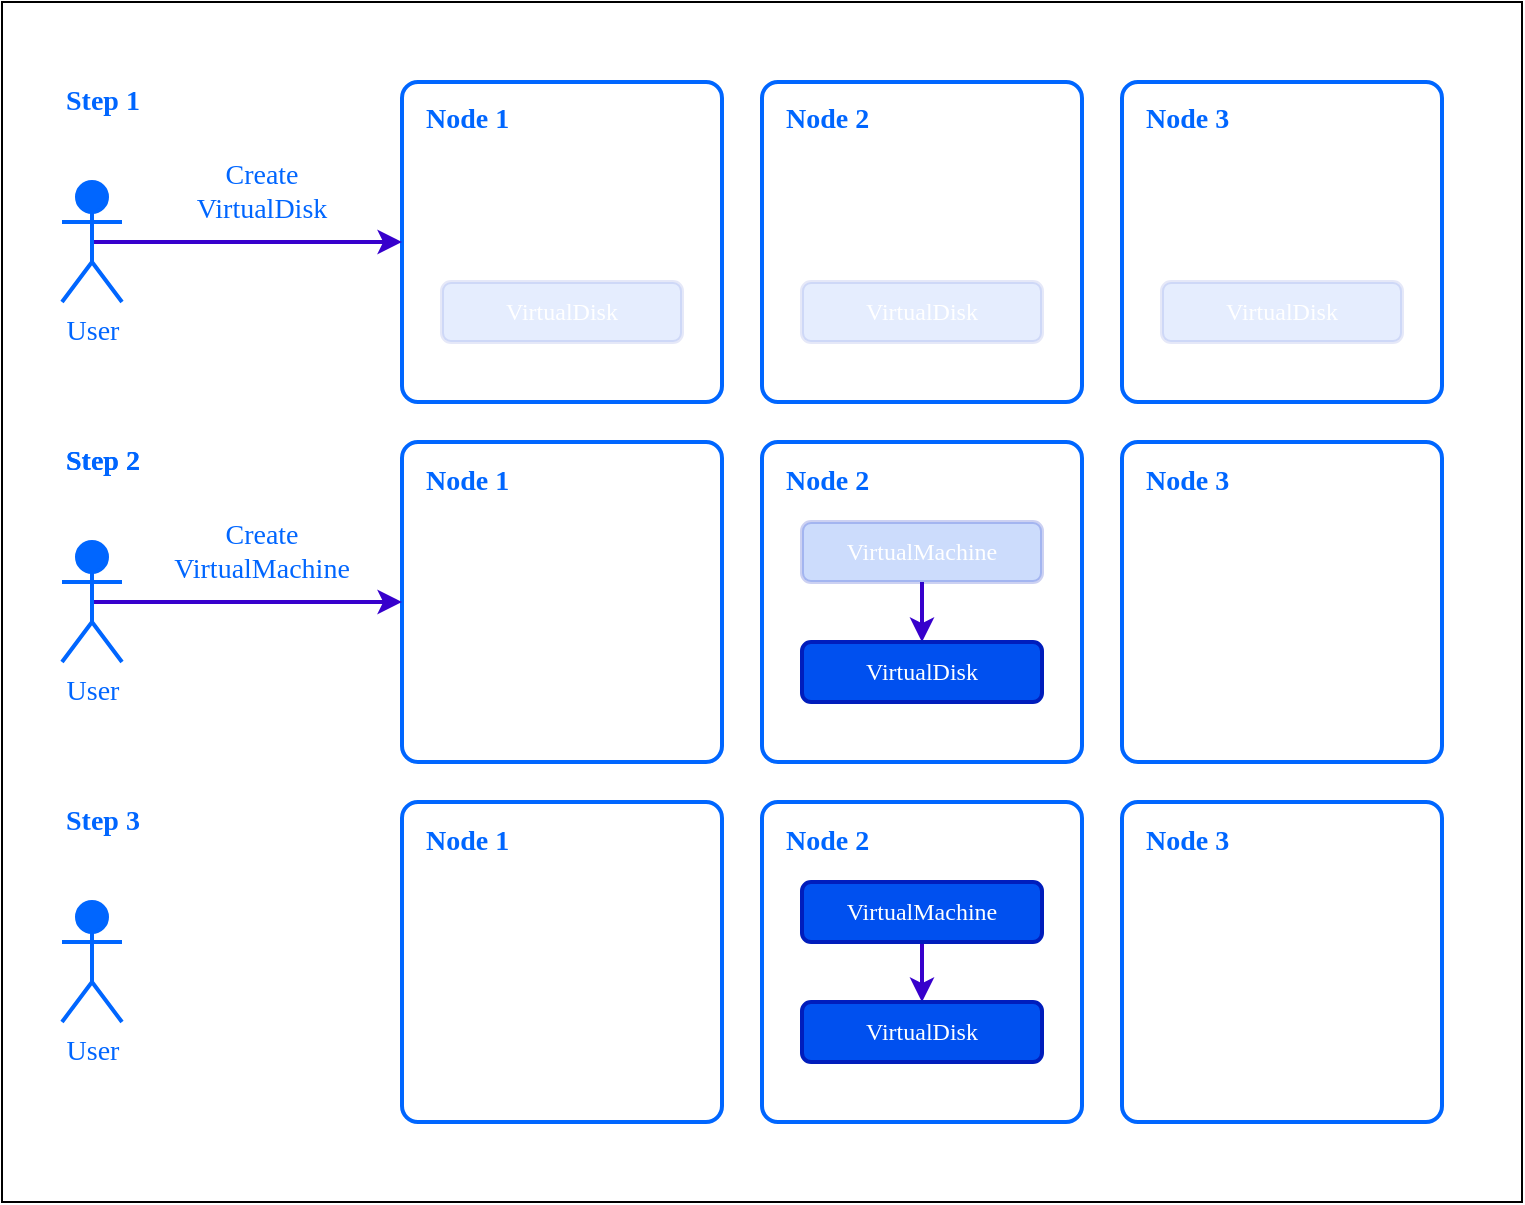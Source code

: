 <mxfile>
    <diagram id="6EXt89o7fHejoy0miyVt" name="Page-1">
        <mxGraphModel dx="957" dy="711" grid="1" gridSize="10" guides="1" tooltips="1" connect="1" arrows="1" fold="1" page="1" pageScale="1" pageWidth="850" pageHeight="1100" math="0" shadow="0">
            <root>
                <mxCell id="0"/>
                <mxCell id="1" parent="0"/>
                <mxCell id="53" value="" style="rounded=0;whiteSpace=wrap;html=1;fontFamily=JetBrains Mono;fontSource=https%3A%2F%2Ffonts.googleapis.com%2Fcss%3Ffamily%3DJetBrains%2BMono;fontSize=14;fillColor=#FFFFFF;" parent="1" vertex="1">
                    <mxGeometry width="760" height="600" as="geometry"/>
                </mxCell>
                <mxCell id="2" value="" style="rounded=1;whiteSpace=wrap;html=1;fillColor=none;fontColor=#0066ff;strokeColor=#0066ff;arcSize=5;strokeWidth=2;fontFamily=JetBrains Mono;fontSource=https%3A%2F%2Ffonts.googleapis.com%2Fcss%3Ffamily%3DJetBrains%2BMono;gradientColor=none;fillStyle=hatch;" parent="1" vertex="1">
                    <mxGeometry x="200" y="40" width="160" height="160" as="geometry"/>
                </mxCell>
                <mxCell id="5" value="Node 1" style="text;html=1;strokeColor=none;fillColor=none;align=left;verticalAlign=middle;whiteSpace=wrap;rounded=0;fontColor=#0066ff;strokeWidth=2;fontFamily=JetBrains Mono;fontSource=https%3A%2F%2Ffonts.googleapis.com%2Fcss%3Ffamily%3DJetBrains%2BMono;fontSize=14;fontStyle=1" parent="1" vertex="1">
                    <mxGeometry x="210" y="49" width="60" height="20" as="geometry"/>
                </mxCell>
                <mxCell id="39" value="" style="rounded=1;whiteSpace=wrap;html=1;fillColor=none;fontColor=#0066ff;strokeColor=#0066ff;arcSize=5;strokeWidth=2;fontFamily=JetBrains Mono;fontSource=https%3A%2F%2Ffonts.googleapis.com%2Fcss%3Ffamily%3DJetBrains%2BMono;gradientColor=none;fillStyle=hatch;" parent="1" vertex="1">
                    <mxGeometry x="380" y="40" width="160" height="160" as="geometry"/>
                </mxCell>
                <mxCell id="40" value="Node 2" style="text;html=1;strokeColor=none;fillColor=none;align=left;verticalAlign=middle;whiteSpace=wrap;rounded=0;fontColor=#0066ff;strokeWidth=2;fontFamily=JetBrains Mono;fontSource=https%3A%2F%2Ffonts.googleapis.com%2Fcss%3Ffamily%3DJetBrains%2BMono;fontSize=14;fontStyle=1" parent="1" vertex="1">
                    <mxGeometry x="390" y="49" width="60" height="20" as="geometry"/>
                </mxCell>
                <mxCell id="74" value="" style="rounded=1;whiteSpace=wrap;html=1;fillColor=none;fontColor=#0066ff;strokeColor=#0066ff;arcSize=5;strokeWidth=2;fontFamily=JetBrains Mono;fontSource=https%3A%2F%2Ffonts.googleapis.com%2Fcss%3Ffamily%3DJetBrains%2BMono;gradientColor=none;fillStyle=hatch;" parent="1" vertex="1">
                    <mxGeometry x="560" y="40" width="160" height="160" as="geometry"/>
                </mxCell>
                <mxCell id="75" value="Node 3" style="text;html=1;strokeColor=none;fillColor=none;align=left;verticalAlign=middle;whiteSpace=wrap;rounded=0;fontColor=#0066ff;strokeWidth=2;fontFamily=JetBrains Mono;fontSource=https%3A%2F%2Ffonts.googleapis.com%2Fcss%3Ffamily%3DJetBrains%2BMono;fontSize=14;fontStyle=1" parent="1" vertex="1">
                    <mxGeometry x="570" y="49" width="60" height="20" as="geometry"/>
                </mxCell>
                <mxCell id="78" style="edgeStyle=none;html=1;exitX=0.5;exitY=0.5;exitDx=0;exitDy=0;exitPerimeter=0;entryX=0;entryY=0.5;entryDx=0;entryDy=0;fontFamily=JetBrains Mono;fontSource=https%3A%2F%2Ffonts.googleapis.com%2Fcss%3Ffamily%3DJetBrains%2BMono;fontSize=14;fontColor=#0066FF;strokeWidth=2;fillColor=#6a00ff;strokeColor=#3700CC;" parent="1" source="76" target="2" edge="1">
                    <mxGeometry relative="1" as="geometry"/>
                </mxCell>
                <mxCell id="76" value="&lt;font color=&quot;#0066ff&quot; style=&quot;font-size: 14px;&quot;&gt;User&lt;/font&gt;" style="shape=umlActor;verticalLabelPosition=bottom;verticalAlign=top;html=1;outlineConnect=0;fillColor=#0066FF;fontColor=#ffffff;strokeColor=#0066FF;strokeWidth=2;fontFamily=JetBrains Mono;fontSource=https%3A%2F%2Ffonts.googleapis.com%2Fcss%3Ffamily%3DJetBrains%2BMono;fontStyle=0;fontSize=14;" parent="1" vertex="1">
                    <mxGeometry x="30" y="90" width="30" height="60" as="geometry"/>
                </mxCell>
                <mxCell id="80" value="Create VirtualDisk" style="text;html=1;strokeColor=none;fillColor=none;align=center;verticalAlign=middle;whiteSpace=wrap;rounded=0;strokeWidth=2;fontFamily=JetBrains Mono;fontSource=https%3A%2F%2Ffonts.googleapis.com%2Fcss%3Ffamily%3DJetBrains%2BMono;fontSize=14;fontColor=#0066FF;opacity=30;" parent="1" vertex="1">
                    <mxGeometry x="100" y="80" width="60" height="30" as="geometry"/>
                </mxCell>
                <mxCell id="81" value="" style="rounded=1;whiteSpace=wrap;html=1;fillColor=none;fontColor=#0066ff;strokeColor=#0066ff;arcSize=5;strokeWidth=2;fontFamily=JetBrains Mono;fontSource=https%3A%2F%2Ffonts.googleapis.com%2Fcss%3Ffamily%3DJetBrains%2BMono;gradientColor=none;fillStyle=hatch;" parent="1" vertex="1">
                    <mxGeometry x="200" y="220" width="160" height="160" as="geometry"/>
                </mxCell>
                <mxCell id="82" value="" style="rounded=1;whiteSpace=wrap;html=1;fillColor=none;fontColor=#0066ff;strokeColor=#0066ff;arcSize=5;strokeWidth=2;fontFamily=JetBrains Mono;fontSource=https%3A%2F%2Ffonts.googleapis.com%2Fcss%3Ffamily%3DJetBrains%2BMono;gradientColor=none;fillStyle=hatch;" parent="1" vertex="1">
                    <mxGeometry x="380" y="220" width="160" height="160" as="geometry"/>
                </mxCell>
                <mxCell id="83" value="" style="rounded=1;whiteSpace=wrap;html=1;fillColor=none;fontColor=#0066ff;strokeColor=#0066ff;arcSize=5;strokeWidth=2;fontFamily=JetBrains Mono;fontSource=https%3A%2F%2Ffonts.googleapis.com%2Fcss%3Ffamily%3DJetBrains%2BMono;gradientColor=none;fillStyle=hatch;" parent="1" vertex="1">
                    <mxGeometry x="560" y="220" width="160" height="160" as="geometry"/>
                </mxCell>
                <mxCell id="84" style="edgeStyle=none;html=1;exitX=0.5;exitY=0.5;exitDx=0;exitDy=0;exitPerimeter=0;entryX=0;entryY=0.5;entryDx=0;entryDy=0;fontFamily=JetBrains Mono;fontSource=https%3A%2F%2Ffonts.googleapis.com%2Fcss%3Ffamily%3DJetBrains%2BMono;fontSize=14;fontColor=#0066FF;strokeWidth=2;fillColor=#6a00ff;strokeColor=#3700CC;" parent="1" source="85" target="81" edge="1">
                    <mxGeometry relative="1" as="geometry"/>
                </mxCell>
                <mxCell id="85" value="&lt;font color=&quot;#0066ff&quot; style=&quot;font-size: 14px;&quot;&gt;User&lt;/font&gt;" style="shape=umlActor;verticalLabelPosition=bottom;verticalAlign=top;html=1;outlineConnect=0;fillColor=#0066FF;fontColor=#ffffff;strokeColor=#0066FF;strokeWidth=2;fontFamily=JetBrains Mono;fontSource=https%3A%2F%2Ffonts.googleapis.com%2Fcss%3Ffamily%3DJetBrains%2BMono;fontStyle=0;fontSize=14;" parent="1" vertex="1">
                    <mxGeometry x="30" y="270" width="30" height="60" as="geometry"/>
                </mxCell>
                <mxCell id="86" value="Create VirtualMachine" style="text;html=1;strokeColor=none;fillColor=none;align=center;verticalAlign=middle;whiteSpace=wrap;rounded=0;strokeWidth=2;fontFamily=JetBrains Mono;fontSource=https%3A%2F%2Ffonts.googleapis.com%2Fcss%3Ffamily%3DJetBrains%2BMono;fontSize=14;fontColor=#0066FF;opacity=30;" parent="1" vertex="1">
                    <mxGeometry x="100" y="260" width="60" height="30" as="geometry"/>
                </mxCell>
                <mxCell id="87" value="Node 1" style="text;html=1;strokeColor=none;fillColor=none;align=left;verticalAlign=middle;whiteSpace=wrap;rounded=0;fontColor=#0066ff;strokeWidth=2;fontFamily=JetBrains Mono;fontSource=https%3A%2F%2Ffonts.googleapis.com%2Fcss%3Ffamily%3DJetBrains%2BMono;fontSize=14;fontStyle=1" parent="1" vertex="1">
                    <mxGeometry x="210" y="230" width="60" height="20" as="geometry"/>
                </mxCell>
                <mxCell id="88" value="Node 2" style="text;html=1;strokeColor=none;fillColor=none;align=left;verticalAlign=middle;whiteSpace=wrap;rounded=0;fontColor=#0066ff;strokeWidth=2;fontFamily=JetBrains Mono;fontSource=https%3A%2F%2Ffonts.googleapis.com%2Fcss%3Ffamily%3DJetBrains%2BMono;fontSize=14;fontStyle=1" parent="1" vertex="1">
                    <mxGeometry x="390" y="230" width="60" height="20" as="geometry"/>
                </mxCell>
                <mxCell id="89" value="Node 3" style="text;html=1;strokeColor=none;fillColor=none;align=left;verticalAlign=middle;whiteSpace=wrap;rounded=0;fontColor=#0066ff;strokeWidth=2;fontFamily=JetBrains Mono;fontSource=https%3A%2F%2Ffonts.googleapis.com%2Fcss%3Ffamily%3DJetBrains%2BMono;fontSize=14;fontStyle=1" parent="1" vertex="1">
                    <mxGeometry x="570" y="230" width="60" height="20" as="geometry"/>
                </mxCell>
                <mxCell id="95" style="edgeStyle=none;html=1;exitX=0.5;exitY=1;exitDx=0;exitDy=0;strokeWidth=2;fontFamily=JetBrains Mono;fontSource=https%3A%2F%2Ffonts.googleapis.com%2Fcss%3Ffamily%3DJetBrains%2BMono;fontSize=12;fontColor=#0066FF;fillColor=#6a00ff;strokeColor=#3700CC;" parent="1" source="90" target="91" edge="1">
                    <mxGeometry relative="1" as="geometry"/>
                </mxCell>
                <mxCell id="90" value="VirtualMachine" style="rounded=1;whiteSpace=wrap;html=1;strokeColor=#001DBC;strokeWidth=2;fontFamily=JetBrains Mono;fontSource=https%3A%2F%2Ffonts.googleapis.com%2Fcss%3Ffamily%3DJetBrains%2BMono;fontSize=12;fontColor=#ffffff;fillColor=#0050ef;opacity=20;" parent="1" vertex="1">
                    <mxGeometry x="400" y="260" width="120" height="30" as="geometry"/>
                </mxCell>
                <mxCell id="91" value="VirtualDisk" style="rounded=1;whiteSpace=wrap;html=1;strokeColor=#001DBC;strokeWidth=2;fontFamily=JetBrains Mono;fontSource=https%3A%2F%2Ffonts.googleapis.com%2Fcss%3Ffamily%3DJetBrains%2BMono;fontSize=12;fontColor=#ffffff;fillColor=#0050ef;" parent="1" vertex="1">
                    <mxGeometry x="400" y="320" width="120" height="30" as="geometry"/>
                </mxCell>
                <mxCell id="92" value="VirtualDisk" style="rounded=1;whiteSpace=wrap;html=1;strokeColor=#001DBC;strokeWidth=2;fontFamily=JetBrains Mono;fontSource=https%3A%2F%2Ffonts.googleapis.com%2Fcss%3Ffamily%3DJetBrains%2BMono;fontSize=12;fontColor=#ffffff;fillColor=#0050ef;opacity=10;" parent="1" vertex="1">
                    <mxGeometry x="220" y="140" width="120" height="30" as="geometry"/>
                </mxCell>
                <mxCell id="93" value="VirtualDisk" style="rounded=1;whiteSpace=wrap;html=1;strokeColor=#001DBC;strokeWidth=2;fontFamily=JetBrains Mono;fontSource=https%3A%2F%2Ffonts.googleapis.com%2Fcss%3Ffamily%3DJetBrains%2BMono;fontSize=12;fontColor=#ffffff;fillColor=#0050ef;opacity=10;" parent="1" vertex="1">
                    <mxGeometry x="400" y="140" width="120" height="30" as="geometry"/>
                </mxCell>
                <mxCell id="94" value="VirtualDisk" style="rounded=1;whiteSpace=wrap;html=1;strokeColor=#001DBC;strokeWidth=2;fontFamily=JetBrains Mono;fontSource=https%3A%2F%2Ffonts.googleapis.com%2Fcss%3Ffamily%3DJetBrains%2BMono;fontSize=12;fontColor=#ffffff;fillColor=#0050ef;opacity=10;" parent="1" vertex="1">
                    <mxGeometry x="580" y="140" width="120" height="30" as="geometry"/>
                </mxCell>
                <mxCell id="96" value="" style="rounded=1;whiteSpace=wrap;html=1;fillColor=none;fontColor=#0066ff;strokeColor=#0066ff;arcSize=5;strokeWidth=2;fontFamily=JetBrains Mono;fontSource=https%3A%2F%2Ffonts.googleapis.com%2Fcss%3Ffamily%3DJetBrains%2BMono;gradientColor=none;fillStyle=hatch;" parent="1" vertex="1">
                    <mxGeometry x="200" y="400" width="160" height="160" as="geometry"/>
                </mxCell>
                <mxCell id="97" value="" style="rounded=1;whiteSpace=wrap;html=1;fillColor=none;fontColor=#0066ff;strokeColor=#0066ff;arcSize=5;strokeWidth=2;fontFamily=JetBrains Mono;fontSource=https%3A%2F%2Ffonts.googleapis.com%2Fcss%3Ffamily%3DJetBrains%2BMono;gradientColor=none;fillStyle=hatch;" parent="1" vertex="1">
                    <mxGeometry x="380" y="400" width="160" height="160" as="geometry"/>
                </mxCell>
                <mxCell id="98" value="" style="rounded=1;whiteSpace=wrap;html=1;fillColor=none;fontColor=#0066ff;strokeColor=#0066ff;arcSize=5;strokeWidth=2;fontFamily=JetBrains Mono;fontSource=https%3A%2F%2Ffonts.googleapis.com%2Fcss%3Ffamily%3DJetBrains%2BMono;gradientColor=none;fillStyle=hatch;" parent="1" vertex="1">
                    <mxGeometry x="560" y="400" width="160" height="160" as="geometry"/>
                </mxCell>
                <mxCell id="100" value="&lt;font color=&quot;#0066ff&quot; style=&quot;font-size: 14px;&quot;&gt;User&lt;/font&gt;" style="shape=umlActor;verticalLabelPosition=bottom;verticalAlign=top;html=1;outlineConnect=0;fillColor=#0066FF;fontColor=#ffffff;strokeColor=#0066FF;strokeWidth=2;fontFamily=JetBrains Mono;fontSource=https%3A%2F%2Ffonts.googleapis.com%2Fcss%3Ffamily%3DJetBrains%2BMono;fontStyle=0;fontSize=14;" parent="1" vertex="1">
                    <mxGeometry x="30" y="450" width="30" height="60" as="geometry"/>
                </mxCell>
                <mxCell id="102" value="Node 1" style="text;html=1;strokeColor=none;fillColor=none;align=left;verticalAlign=middle;whiteSpace=wrap;rounded=0;fontColor=#0066ff;strokeWidth=2;fontFamily=JetBrains Mono;fontSource=https%3A%2F%2Ffonts.googleapis.com%2Fcss%3Ffamily%3DJetBrains%2BMono;fontSize=14;fontStyle=1" parent="1" vertex="1">
                    <mxGeometry x="210" y="410" width="60" height="20" as="geometry"/>
                </mxCell>
                <mxCell id="103" value="Node 2" style="text;html=1;strokeColor=none;fillColor=none;align=left;verticalAlign=middle;whiteSpace=wrap;rounded=0;fontColor=#0066ff;strokeWidth=2;fontFamily=JetBrains Mono;fontSource=https%3A%2F%2Ffonts.googleapis.com%2Fcss%3Ffamily%3DJetBrains%2BMono;fontSize=14;fontStyle=1" parent="1" vertex="1">
                    <mxGeometry x="390" y="410" width="60" height="20" as="geometry"/>
                </mxCell>
                <mxCell id="104" value="Node 3" style="text;html=1;strokeColor=none;fillColor=none;align=left;verticalAlign=middle;whiteSpace=wrap;rounded=0;fontColor=#0066ff;strokeWidth=2;fontFamily=JetBrains Mono;fontSource=https%3A%2F%2Ffonts.googleapis.com%2Fcss%3Ffamily%3DJetBrains%2BMono;fontSize=14;fontStyle=1" parent="1" vertex="1">
                    <mxGeometry x="570" y="410" width="60" height="20" as="geometry"/>
                </mxCell>
                <mxCell id="105" style="edgeStyle=none;html=1;exitX=0.5;exitY=1;exitDx=0;exitDy=0;strokeWidth=2;fontFamily=JetBrains Mono;fontSource=https%3A%2F%2Ffonts.googleapis.com%2Fcss%3Ffamily%3DJetBrains%2BMono;fontSize=12;fontColor=#0066FF;fillColor=#6a00ff;strokeColor=#3700CC;" parent="1" source="106" target="107" edge="1">
                    <mxGeometry relative="1" as="geometry"/>
                </mxCell>
                <mxCell id="106" value="VirtualMachine" style="rounded=1;whiteSpace=wrap;html=1;strokeColor=#001DBC;strokeWidth=2;fontFamily=JetBrains Mono;fontSource=https%3A%2F%2Ffonts.googleapis.com%2Fcss%3Ffamily%3DJetBrains%2BMono;fontSize=12;fontColor=#ffffff;fillColor=#0050ef;" parent="1" vertex="1">
                    <mxGeometry x="400" y="440" width="120" height="30" as="geometry"/>
                </mxCell>
                <mxCell id="107" value="VirtualDisk" style="rounded=1;whiteSpace=wrap;html=1;strokeColor=#001DBC;strokeWidth=2;fontFamily=JetBrains Mono;fontSource=https%3A%2F%2Ffonts.googleapis.com%2Fcss%3Ffamily%3DJetBrains%2BMono;fontSize=12;fontColor=#ffffff;fillColor=#0050ef;" parent="1" vertex="1">
                    <mxGeometry x="400" y="500" width="120" height="30" as="geometry"/>
                </mxCell>
                <mxCell id="108" value="Step 1" style="text;html=1;strokeColor=none;fillColor=none;align=left;verticalAlign=middle;whiteSpace=wrap;rounded=0;fontColor=#0066ff;strokeWidth=2;fontFamily=JetBrains Mono;fontSource=https%3A%2F%2Ffonts.googleapis.com%2Fcss%3Ffamily%3DJetBrains%2BMono;fontSize=14;fontStyle=1" parent="1" vertex="1">
                    <mxGeometry x="30" y="40" width="60" height="20" as="geometry"/>
                </mxCell>
                <mxCell id="109" value="Step 2" style="text;html=1;strokeColor=none;fillColor=none;align=left;verticalAlign=middle;whiteSpace=wrap;rounded=0;fontColor=#0066ff;strokeWidth=2;fontFamily=JetBrains Mono;fontSource=https%3A%2F%2Ffonts.googleapis.com%2Fcss%3Ffamily%3DJetBrains%2BMono;fontSize=14;fontStyle=1" parent="1" vertex="1">
                    <mxGeometry x="30" y="220" width="60" height="20" as="geometry"/>
                </mxCell>
                <mxCell id="110" value="Step 3" style="text;html=1;strokeColor=none;fillColor=none;align=left;verticalAlign=middle;whiteSpace=wrap;rounded=0;fontColor=#0066ff;strokeWidth=2;fontFamily=JetBrains Mono;fontSource=https%3A%2F%2Ffonts.googleapis.com%2Fcss%3Ffamily%3DJetBrains%2BMono;fontSize=14;fontStyle=1" parent="1" vertex="1">
                    <mxGeometry x="30" y="400" width="60" height="20" as="geometry"/>
                </mxCell>
                <mxCell id="111" value="Step 2" style="text;html=1;strokeColor=none;fillColor=none;align=left;verticalAlign=middle;whiteSpace=wrap;rounded=0;fontColor=#0066ff;strokeWidth=2;fontFamily=JetBrains Mono;fontSource=https%3A%2F%2Ffonts.googleapis.com%2Fcss%3Ffamily%3DJetBrains%2BMono;fontSize=14;fontStyle=1" vertex="1" parent="1">
                    <mxGeometry x="30" y="220" width="60" height="20" as="geometry"/>
                </mxCell>
            </root>
        </mxGraphModel>
    </diagram>
</mxfile>
